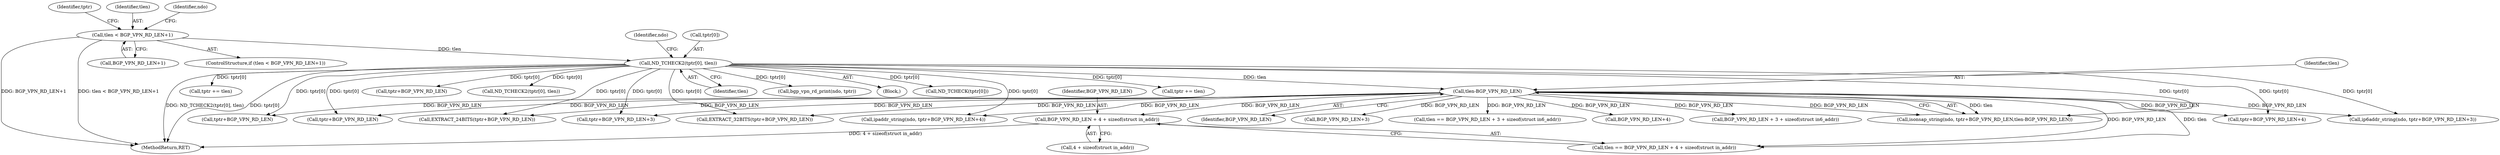 digraph "0_tcpdump_af2cf04a9394c1a56227c2289ae8da262828294a@API" {
"1001031" [label="(Call,BGP_VPN_RD_LEN + 4 + sizeof(struct in_addr))"];
"1001024" [label="(Call,tlen-BGP_VPN_RD_LEN)"];
"1001005" [label="(Call,ND_TCHECK2(tptr[0], tlen))"];
"1000990" [label="(Call,tlen < BGP_VPN_RD_LEN+1)"];
"1001068" [label="(Call,tptr+BGP_VPN_RD_LEN)"];
"1000990" [label="(Call,tlen < BGP_VPN_RD_LEN+1)"];
"1001029" [label="(Call,tlen == BGP_VPN_RD_LEN + 4 + sizeof(struct in_addr))"];
"1001007" [label="(Identifier,tptr)"];
"1001039" [label="(Call,tptr+BGP_VPN_RD_LEN)"];
"1001130" [label="(Call,tptr += tlen)"];
"1001025" [label="(Identifier,tlen)"];
"1001024" [label="(Call,tlen-BGP_VPN_RD_LEN)"];
"1002950" [label="(MethodReturn,RET)"];
"1001026" [label="(Identifier,BGP_VPN_RD_LEN)"];
"1001033" [label="(Call,4 + sizeof(struct in_addr))"];
"1001019" [label="(Call,isonsap_string(ndo, tptr+BGP_VPN_RD_LEN,tlen-BGP_VPN_RD_LEN))"];
"1001012" [label="(Identifier,ndo)"];
"1001021" [label="(Call,tptr+BGP_VPN_RD_LEN)"];
"1001092" [label="(Call,ND_TCHECK2(tptr[0], tlen))"];
"1001005" [label="(Call,ND_TCHECK2(tptr[0], tlen))"];
"1001067" [label="(Call,EXTRACT_24BITS(tptr+BGP_VPN_RD_LEN))"];
"1001079" [label="(Call,tptr+BGP_VPN_RD_LEN+3)"];
"1001081" [label="(Call,BGP_VPN_RD_LEN+3)"];
"1001009" [label="(Identifier,tlen)"];
"1001016" [label="(Call,bgp_vpn_rd_print(ndo, tptr))"];
"1001004" [label="(Block,)"];
"1001058" [label="(Call,tlen == BGP_VPN_RD_LEN + 3 + sizeof(struct in6_addr))"];
"1000992" [label="(Call,BGP_VPN_RD_LEN+1)"];
"1001031" [label="(Call,BGP_VPN_RD_LEN + 4 + sizeof(struct in_addr))"];
"1000991" [label="(Identifier,tlen)"];
"1001077" [label="(Call,ip6addr_string(ndo, tptr+BGP_VPN_RD_LEN+3))"];
"1001133" [label="(Call,ND_TCHECK(tptr[0]))"];
"1001052" [label="(Call,BGP_VPN_RD_LEN+4)"];
"1001038" [label="(Call,EXTRACT_32BITS(tptr+BGP_VPN_RD_LEN))"];
"1001006" [label="(Call,tptr[0])"];
"1001060" [label="(Call,BGP_VPN_RD_LEN + 3 + sizeof(struct in6_addr))"];
"1001032" [label="(Identifier,BGP_VPN_RD_LEN)"];
"1001048" [label="(Call,ipaddr_string(ndo, tptr+BGP_VPN_RD_LEN+4))"];
"1001050" [label="(Call,tptr+BGP_VPN_RD_LEN+4)"];
"1000989" [label="(ControlStructure,if (tlen < BGP_VPN_RD_LEN+1))"];
"1001084" [label="(Call,tptr += tlen)"];
"1000998" [label="(Identifier,ndo)"];
"1001031" -> "1001029"  [label="AST: "];
"1001031" -> "1001033"  [label="CFG: "];
"1001032" -> "1001031"  [label="AST: "];
"1001033" -> "1001031"  [label="AST: "];
"1001029" -> "1001031"  [label="CFG: "];
"1001031" -> "1002950"  [label="DDG: 4 + sizeof(struct in_addr)"];
"1001024" -> "1001031"  [label="DDG: BGP_VPN_RD_LEN"];
"1001024" -> "1001019"  [label="AST: "];
"1001024" -> "1001026"  [label="CFG: "];
"1001025" -> "1001024"  [label="AST: "];
"1001026" -> "1001024"  [label="AST: "];
"1001019" -> "1001024"  [label="CFG: "];
"1001024" -> "1001019"  [label="DDG: tlen"];
"1001024" -> "1001019"  [label="DDG: BGP_VPN_RD_LEN"];
"1001005" -> "1001024"  [label="DDG: tlen"];
"1001024" -> "1001029"  [label="DDG: tlen"];
"1001024" -> "1001029"  [label="DDG: BGP_VPN_RD_LEN"];
"1001024" -> "1001038"  [label="DDG: BGP_VPN_RD_LEN"];
"1001024" -> "1001039"  [label="DDG: BGP_VPN_RD_LEN"];
"1001024" -> "1001048"  [label="DDG: BGP_VPN_RD_LEN"];
"1001024" -> "1001050"  [label="DDG: BGP_VPN_RD_LEN"];
"1001024" -> "1001052"  [label="DDG: BGP_VPN_RD_LEN"];
"1001024" -> "1001058"  [label="DDG: BGP_VPN_RD_LEN"];
"1001024" -> "1001060"  [label="DDG: BGP_VPN_RD_LEN"];
"1001024" -> "1001067"  [label="DDG: BGP_VPN_RD_LEN"];
"1001024" -> "1001068"  [label="DDG: BGP_VPN_RD_LEN"];
"1001024" -> "1001077"  [label="DDG: BGP_VPN_RD_LEN"];
"1001024" -> "1001079"  [label="DDG: BGP_VPN_RD_LEN"];
"1001024" -> "1001081"  [label="DDG: BGP_VPN_RD_LEN"];
"1001005" -> "1001004"  [label="AST: "];
"1001005" -> "1001009"  [label="CFG: "];
"1001006" -> "1001005"  [label="AST: "];
"1001009" -> "1001005"  [label="AST: "];
"1001012" -> "1001005"  [label="CFG: "];
"1001005" -> "1002950"  [label="DDG: ND_TCHECK2(tptr[0], tlen)"];
"1001005" -> "1002950"  [label="DDG: tptr[0]"];
"1000990" -> "1001005"  [label="DDG: tlen"];
"1001005" -> "1001016"  [label="DDG: tptr[0]"];
"1001005" -> "1001019"  [label="DDG: tptr[0]"];
"1001005" -> "1001021"  [label="DDG: tptr[0]"];
"1001005" -> "1001038"  [label="DDG: tptr[0]"];
"1001005" -> "1001039"  [label="DDG: tptr[0]"];
"1001005" -> "1001048"  [label="DDG: tptr[0]"];
"1001005" -> "1001050"  [label="DDG: tptr[0]"];
"1001005" -> "1001067"  [label="DDG: tptr[0]"];
"1001005" -> "1001068"  [label="DDG: tptr[0]"];
"1001005" -> "1001077"  [label="DDG: tptr[0]"];
"1001005" -> "1001079"  [label="DDG: tptr[0]"];
"1001005" -> "1001084"  [label="DDG: tptr[0]"];
"1001005" -> "1001092"  [label="DDG: tptr[0]"];
"1001005" -> "1001130"  [label="DDG: tptr[0]"];
"1001005" -> "1001133"  [label="DDG: tptr[0]"];
"1000990" -> "1000989"  [label="AST: "];
"1000990" -> "1000992"  [label="CFG: "];
"1000991" -> "1000990"  [label="AST: "];
"1000992" -> "1000990"  [label="AST: "];
"1000998" -> "1000990"  [label="CFG: "];
"1001007" -> "1000990"  [label="CFG: "];
"1000990" -> "1002950"  [label="DDG: BGP_VPN_RD_LEN+1"];
"1000990" -> "1002950"  [label="DDG: tlen < BGP_VPN_RD_LEN+1"];
}
